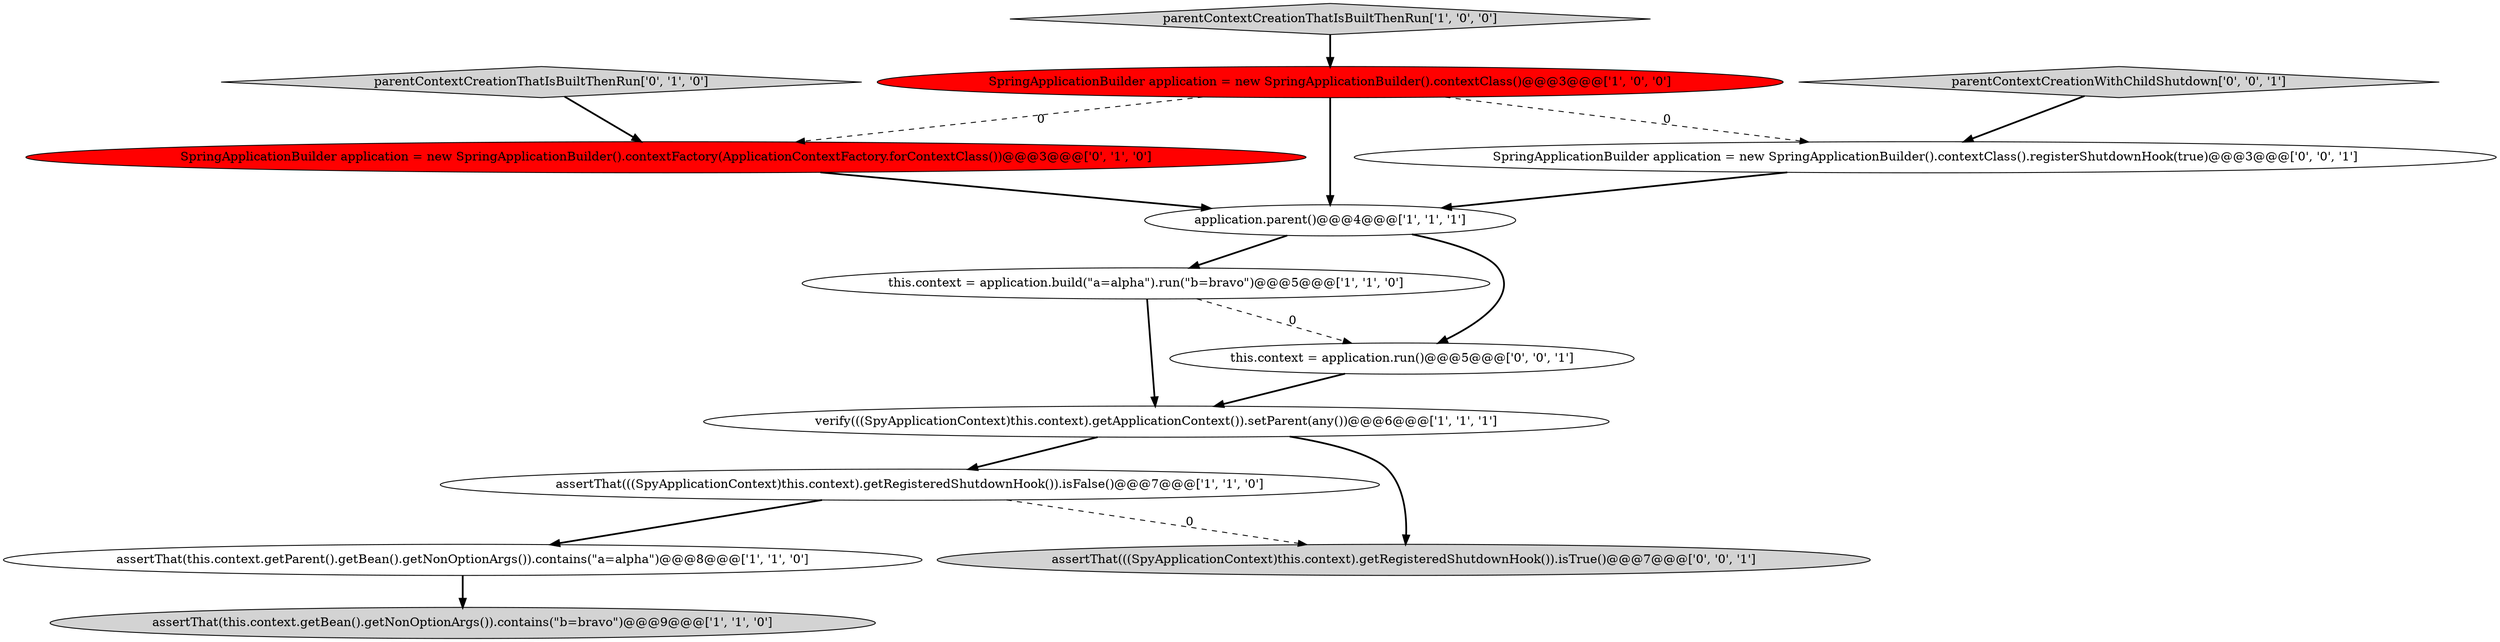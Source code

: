digraph {
4 [style = filled, label = "assertThat(((SpyApplicationContext)this.context).getRegisteredShutdownHook()).isFalse()@@@7@@@['1', '1', '0']", fillcolor = white, shape = ellipse image = "AAA0AAABBB1BBB"];
12 [style = filled, label = "parentContextCreationWithChildShutdown['0', '0', '1']", fillcolor = lightgray, shape = diamond image = "AAA0AAABBB3BBB"];
8 [style = filled, label = "parentContextCreationThatIsBuiltThenRun['0', '1', '0']", fillcolor = lightgray, shape = diamond image = "AAA0AAABBB2BBB"];
9 [style = filled, label = "SpringApplicationBuilder application = new SpringApplicationBuilder().contextFactory(ApplicationContextFactory.forContextClass())@@@3@@@['0', '1', '0']", fillcolor = red, shape = ellipse image = "AAA1AAABBB2BBB"];
3 [style = filled, label = "this.context = application.build(\"a=alpha\").run(\"b=bravo\")@@@5@@@['1', '1', '0']", fillcolor = white, shape = ellipse image = "AAA0AAABBB1BBB"];
2 [style = filled, label = "application.parent()@@@4@@@['1', '1', '1']", fillcolor = white, shape = ellipse image = "AAA0AAABBB1BBB"];
13 [style = filled, label = "this.context = application.run()@@@5@@@['0', '0', '1']", fillcolor = white, shape = ellipse image = "AAA0AAABBB3BBB"];
0 [style = filled, label = "parentContextCreationThatIsBuiltThenRun['1', '0', '0']", fillcolor = lightgray, shape = diamond image = "AAA0AAABBB1BBB"];
10 [style = filled, label = "SpringApplicationBuilder application = new SpringApplicationBuilder().contextClass().registerShutdownHook(true)@@@3@@@['0', '0', '1']", fillcolor = white, shape = ellipse image = "AAA0AAABBB3BBB"];
1 [style = filled, label = "assertThat(this.context.getParent().getBean().getNonOptionArgs()).contains(\"a=alpha\")@@@8@@@['1', '1', '0']", fillcolor = white, shape = ellipse image = "AAA0AAABBB1BBB"];
6 [style = filled, label = "verify(((SpyApplicationContext)this.context).getApplicationContext()).setParent(any())@@@6@@@['1', '1', '1']", fillcolor = white, shape = ellipse image = "AAA0AAABBB1BBB"];
5 [style = filled, label = "SpringApplicationBuilder application = new SpringApplicationBuilder().contextClass()@@@3@@@['1', '0', '0']", fillcolor = red, shape = ellipse image = "AAA1AAABBB1BBB"];
11 [style = filled, label = "assertThat(((SpyApplicationContext)this.context).getRegisteredShutdownHook()).isTrue()@@@7@@@['0', '0', '1']", fillcolor = lightgray, shape = ellipse image = "AAA0AAABBB3BBB"];
7 [style = filled, label = "assertThat(this.context.getBean().getNonOptionArgs()).contains(\"b=bravo\")@@@9@@@['1', '1', '0']", fillcolor = lightgray, shape = ellipse image = "AAA0AAABBB1BBB"];
6->4 [style = bold, label=""];
3->6 [style = bold, label=""];
5->2 [style = bold, label=""];
4->1 [style = bold, label=""];
10->2 [style = bold, label=""];
12->10 [style = bold, label=""];
5->9 [style = dashed, label="0"];
13->6 [style = bold, label=""];
4->11 [style = dashed, label="0"];
2->13 [style = bold, label=""];
5->10 [style = dashed, label="0"];
3->13 [style = dashed, label="0"];
9->2 [style = bold, label=""];
1->7 [style = bold, label=""];
6->11 [style = bold, label=""];
2->3 [style = bold, label=""];
0->5 [style = bold, label=""];
8->9 [style = bold, label=""];
}
